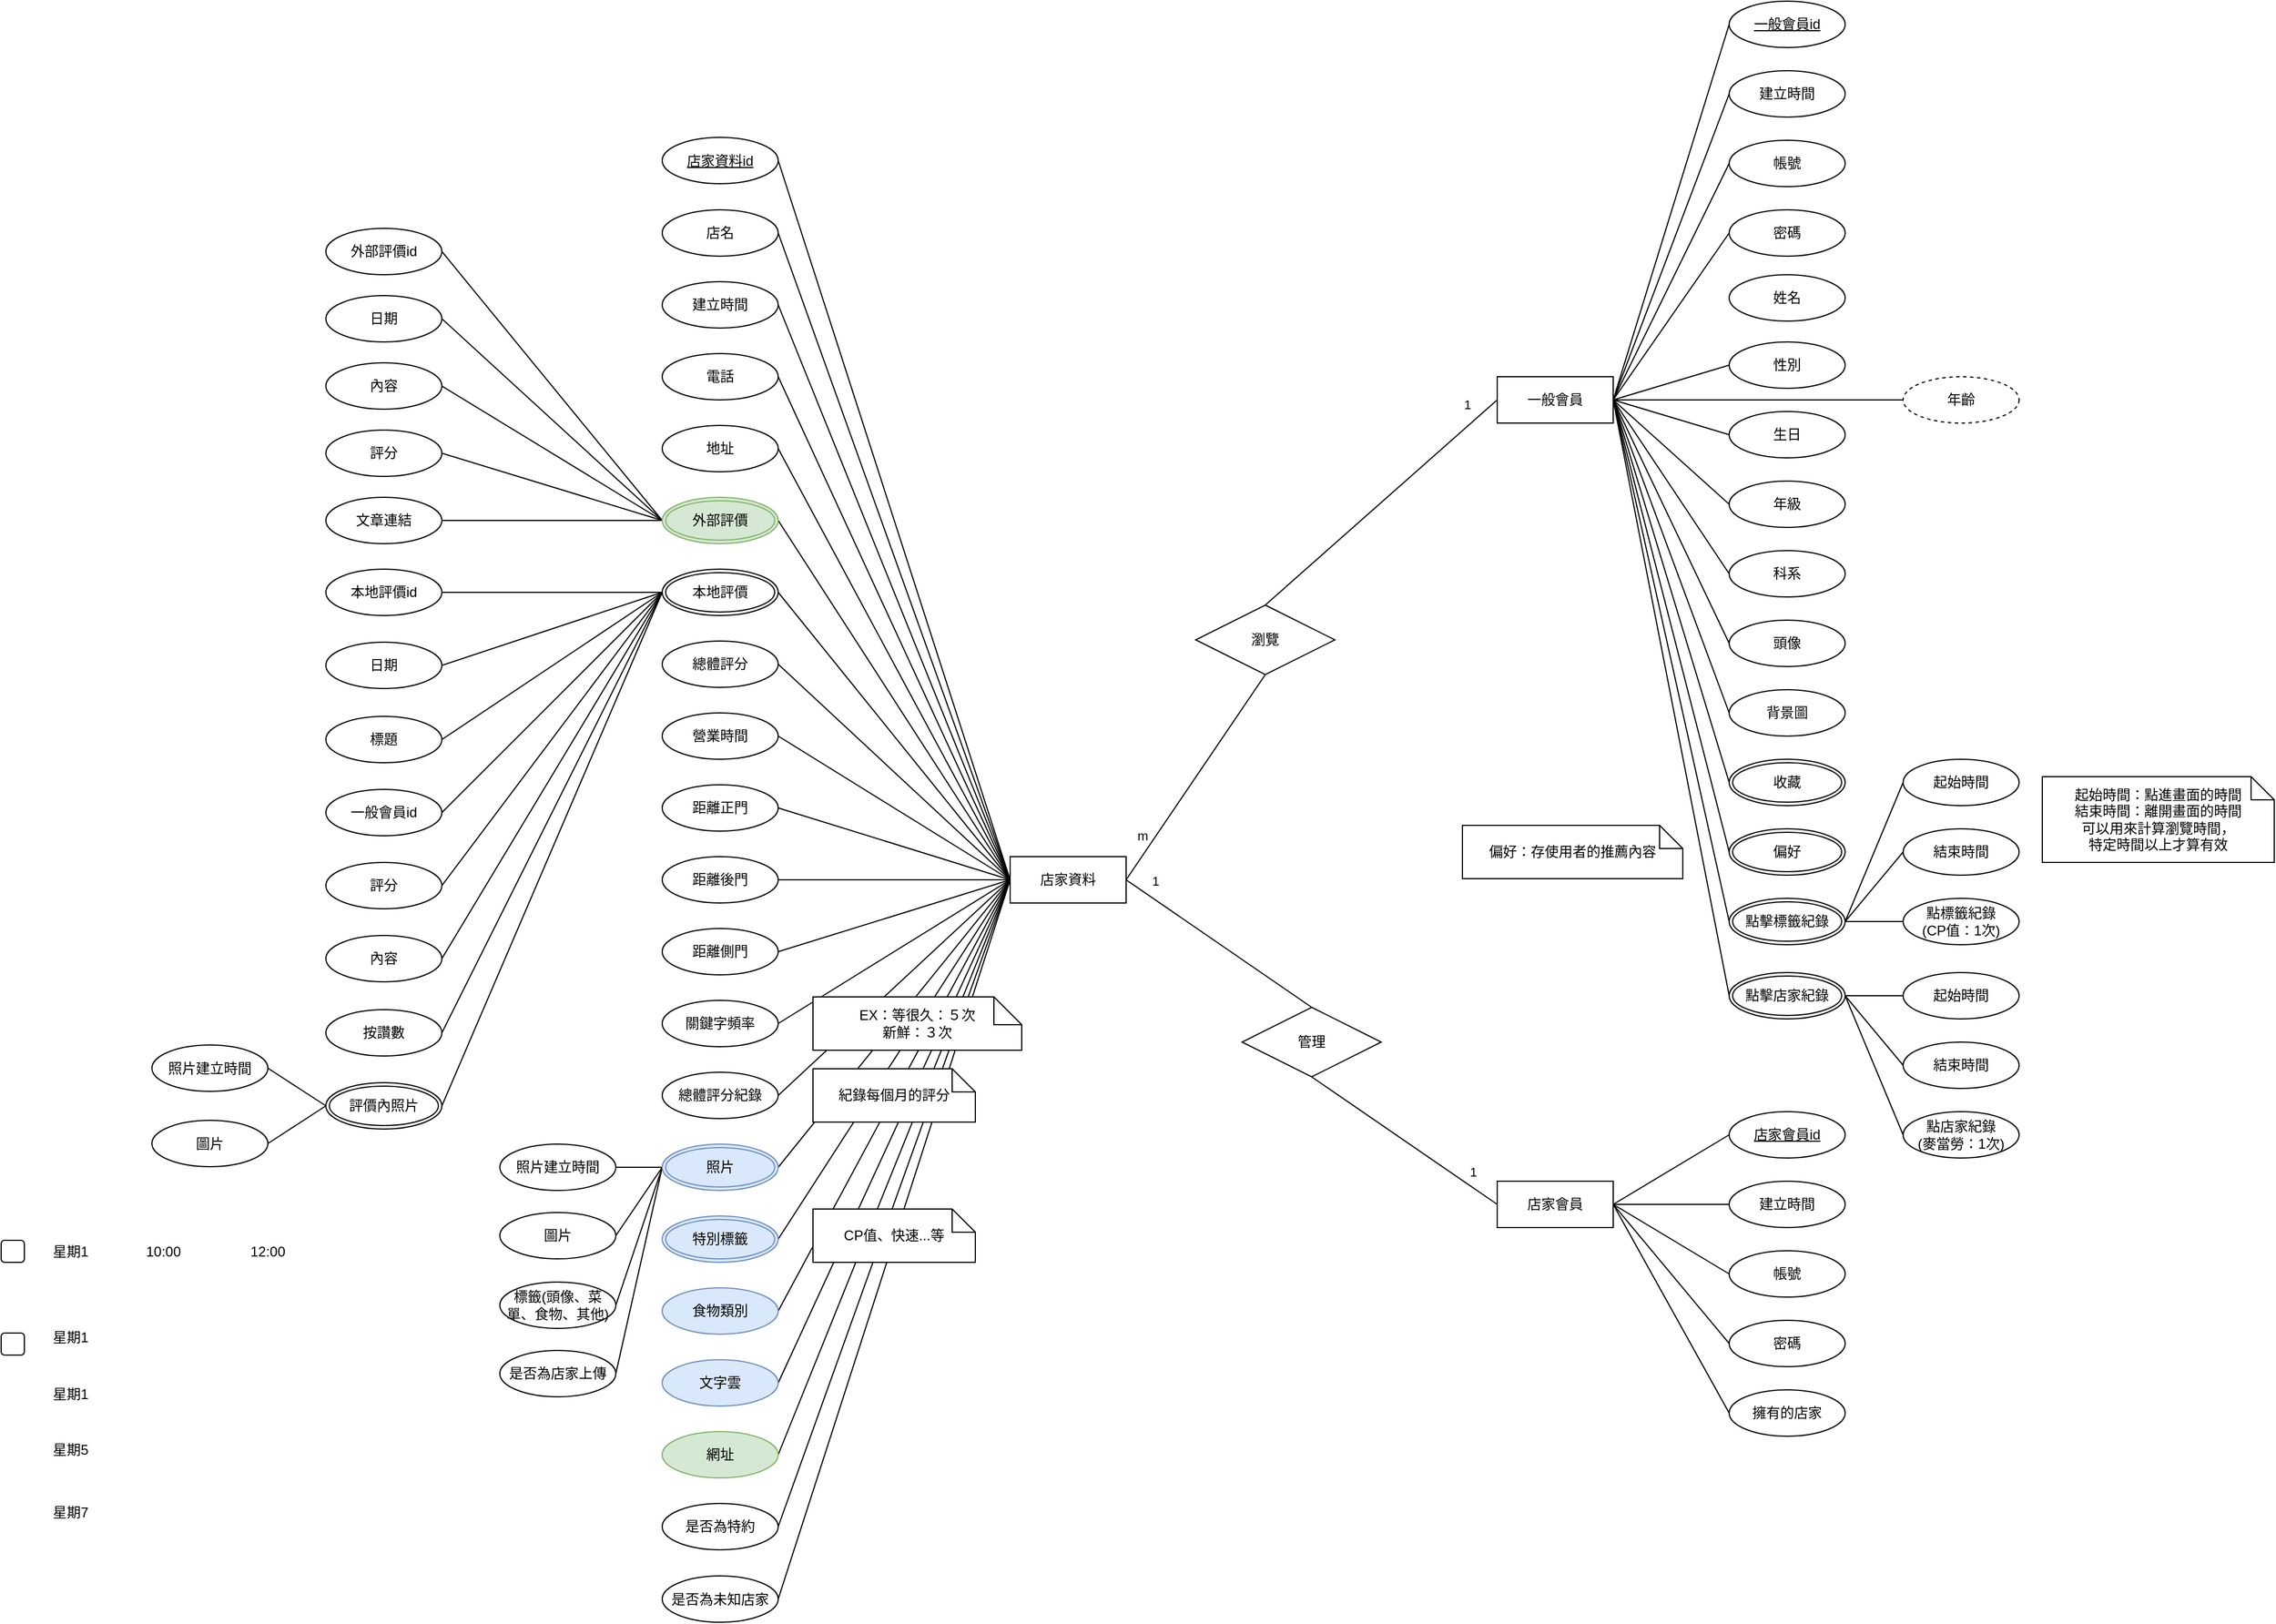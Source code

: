 <mxfile version="20.2.3" type="device"><diagram id="tc-duFRDacQKiPMlJp_d" name="Page-1"><mxGraphModel dx="1038" dy="585" grid="1" gridSize="10" guides="1" tooltips="1" connect="1" arrows="1" fold="1" page="1" pageScale="1" pageWidth="2339" pageHeight="3300" background="none" math="0" shadow="0"><root><mxCell id="0"/><mxCell id="1" parent="0"/><mxCell id="m9mwm5eKoPowI-B1oI30-38" style="edgeStyle=none;rounded=0;orthogonalLoop=1;jettySize=auto;html=1;exitX=0;exitY=0.5;exitDx=0;exitDy=0;entryX=1;entryY=0.5;entryDx=0;entryDy=0;endArrow=none;endFill=0;" parent="1" source="Xm7-YigwLHjh9CtE8nxk-1" target="Xm7-YigwLHjh9CtE8nxk-3" edge="1"><mxGeometry relative="1" as="geometry"/></mxCell><mxCell id="m9mwm5eKoPowI-B1oI30-39" style="edgeStyle=none;rounded=0;orthogonalLoop=1;jettySize=auto;html=1;exitX=0;exitY=0.5;exitDx=0;exitDy=0;entryX=1;entryY=0.5;entryDx=0;entryDy=0;endArrow=none;endFill=0;" parent="1" source="Xm7-YigwLHjh9CtE8nxk-1" target="KdMfJ37lyoyiyEtmwidP-7" edge="1"><mxGeometry relative="1" as="geometry"/></mxCell><mxCell id="m9mwm5eKoPowI-B1oI30-40" style="edgeStyle=none;rounded=0;orthogonalLoop=1;jettySize=auto;html=1;exitX=0;exitY=0.5;exitDx=0;exitDy=0;entryX=1;entryY=0.5;entryDx=0;entryDy=0;endArrow=none;endFill=0;" parent="1" source="Xm7-YigwLHjh9CtE8nxk-1" target="Xm7-YigwLHjh9CtE8nxk-6" edge="1"><mxGeometry relative="1" as="geometry"/></mxCell><mxCell id="m9mwm5eKoPowI-B1oI30-41" style="edgeStyle=none;rounded=0;orthogonalLoop=1;jettySize=auto;html=1;exitX=0;exitY=0.5;exitDx=0;exitDy=0;entryX=1;entryY=0.5;entryDx=0;entryDy=0;endArrow=none;endFill=0;" parent="1" source="Xm7-YigwLHjh9CtE8nxk-1" target="Xm7-YigwLHjh9CtE8nxk-7" edge="1"><mxGeometry relative="1" as="geometry"/></mxCell><mxCell id="m9mwm5eKoPowI-B1oI30-42" style="edgeStyle=none;rounded=0;orthogonalLoop=1;jettySize=auto;html=1;exitX=0;exitY=0.5;exitDx=0;exitDy=0;entryX=1;entryY=0.5;entryDx=0;entryDy=0;endArrow=none;endFill=0;" parent="1" source="Xm7-YigwLHjh9CtE8nxk-1" target="KdMfJ37lyoyiyEtmwidP-9" edge="1"><mxGeometry relative="1" as="geometry"/></mxCell><mxCell id="m9mwm5eKoPowI-B1oI30-43" style="edgeStyle=none;rounded=0;orthogonalLoop=1;jettySize=auto;html=1;exitX=0;exitY=0.5;exitDx=0;exitDy=0;entryX=1;entryY=0.5;entryDx=0;entryDy=0;endArrow=none;endFill=0;" parent="1" source="Xm7-YigwLHjh9CtE8nxk-1" target="KdMfJ37lyoyiyEtmwidP-20" edge="1"><mxGeometry relative="1" as="geometry"/></mxCell><mxCell id="m9mwm5eKoPowI-B1oI30-44" style="edgeStyle=none;rounded=0;orthogonalLoop=1;jettySize=auto;html=1;exitX=0;exitY=0.5;exitDx=0;exitDy=0;entryX=1;entryY=0.5;entryDx=0;entryDy=0;endArrow=none;endFill=0;" parent="1" source="Xm7-YigwLHjh9CtE8nxk-1" target="Xm7-YigwLHjh9CtE8nxk-9" edge="1"><mxGeometry relative="1" as="geometry"/></mxCell><mxCell id="m9mwm5eKoPowI-B1oI30-45" style="edgeStyle=none;rounded=0;orthogonalLoop=1;jettySize=auto;html=1;exitX=0;exitY=0.5;exitDx=0;exitDy=0;entryX=1;entryY=0.5;entryDx=0;entryDy=0;endArrow=none;endFill=0;" parent="1" source="Xm7-YigwLHjh9CtE8nxk-1" target="Xm7-YigwLHjh9CtE8nxk-10" edge="1"><mxGeometry relative="1" as="geometry"/></mxCell><mxCell id="m9mwm5eKoPowI-B1oI30-46" style="edgeStyle=none;rounded=0;orthogonalLoop=1;jettySize=auto;html=1;exitX=0;exitY=0.5;exitDx=0;exitDy=0;entryX=1;entryY=0.5;entryDx=0;entryDy=0;endArrow=none;endFill=0;" parent="1" source="Xm7-YigwLHjh9CtE8nxk-1" target="Xm7-YigwLHjh9CtE8nxk-20" edge="1"><mxGeometry relative="1" as="geometry"/></mxCell><mxCell id="m9mwm5eKoPowI-B1oI30-47" style="edgeStyle=none;rounded=0;orthogonalLoop=1;jettySize=auto;html=1;exitX=0;exitY=0.5;exitDx=0;exitDy=0;entryX=1;entryY=0.5;entryDx=0;entryDy=0;endArrow=none;endFill=0;" parent="1" source="Xm7-YigwLHjh9CtE8nxk-1" target="Xm7-YigwLHjh9CtE8nxk-94" edge="1"><mxGeometry relative="1" as="geometry"/></mxCell><mxCell id="m9mwm5eKoPowI-B1oI30-48" style="edgeStyle=none;rounded=0;orthogonalLoop=1;jettySize=auto;html=1;exitX=0;exitY=0.5;exitDx=0;exitDy=0;entryX=1;entryY=0.5;entryDx=0;entryDy=0;endArrow=none;endFill=0;" parent="1" source="Xm7-YigwLHjh9CtE8nxk-1" target="Xm7-YigwLHjh9CtE8nxk-18" edge="1"><mxGeometry relative="1" as="geometry"/></mxCell><mxCell id="m9mwm5eKoPowI-B1oI30-49" style="edgeStyle=none;rounded=0;orthogonalLoop=1;jettySize=auto;html=1;exitX=0;exitY=0.5;exitDx=0;exitDy=0;entryX=1;entryY=0.5;entryDx=0;entryDy=0;endArrow=none;endFill=0;" parent="1" source="Xm7-YigwLHjh9CtE8nxk-1" target="Xm7-YigwLHjh9CtE8nxk-17" edge="1"><mxGeometry relative="1" as="geometry"/></mxCell><mxCell id="m9mwm5eKoPowI-B1oI30-50" style="edgeStyle=none;rounded=0;orthogonalLoop=1;jettySize=auto;html=1;exitX=0;exitY=0.5;exitDx=0;exitDy=0;entryX=1;entryY=0.5;entryDx=0;entryDy=0;endArrow=none;endFill=0;" parent="1" source="Xm7-YigwLHjh9CtE8nxk-1" target="Xm7-YigwLHjh9CtE8nxk-16" edge="1"><mxGeometry relative="1" as="geometry"/></mxCell><mxCell id="m9mwm5eKoPowI-B1oI30-51" style="edgeStyle=none;rounded=0;orthogonalLoop=1;jettySize=auto;html=1;exitX=0;exitY=0.5;exitDx=0;exitDy=0;entryX=1;entryY=0.5;entryDx=0;entryDy=0;endArrow=none;endFill=0;" parent="1" source="Xm7-YigwLHjh9CtE8nxk-1" target="Xm7-YigwLHjh9CtE8nxk-15" edge="1"><mxGeometry relative="1" as="geometry"/></mxCell><mxCell id="alBte6O6EolGxAEloodD-4" style="rounded=0;orthogonalLoop=1;jettySize=auto;html=1;exitX=0;exitY=0.5;exitDx=0;exitDy=0;entryX=1;entryY=0.5;entryDx=0;entryDy=0;endArrow=none;endFill=0;" parent="1" source="Xm7-YigwLHjh9CtE8nxk-1" target="alBte6O6EolGxAEloodD-3" edge="1"><mxGeometry relative="1" as="geometry"/></mxCell><mxCell id="UWBrh4mZgbty0TvGIAFh-17" style="edgeStyle=none;rounded=0;orthogonalLoop=1;jettySize=auto;html=1;exitX=0;exitY=0.5;exitDx=0;exitDy=0;entryX=1;entryY=0.5;entryDx=0;entryDy=0;endArrow=none;endFill=0;" parent="1" source="Xm7-YigwLHjh9CtE8nxk-1" target="UWBrh4mZgbty0TvGIAFh-13" edge="1"><mxGeometry relative="1" as="geometry"/></mxCell><mxCell id="UWBrh4mZgbty0TvGIAFh-18" style="edgeStyle=none;rounded=0;orthogonalLoop=1;jettySize=auto;html=1;exitX=0;exitY=0.5;exitDx=0;exitDy=0;entryX=1;entryY=0.5;entryDx=0;entryDy=0;endArrow=none;endFill=0;" parent="1" source="Xm7-YigwLHjh9CtE8nxk-1" target="UWBrh4mZgbty0TvGIAFh-11" edge="1"><mxGeometry relative="1" as="geometry"/></mxCell><mxCell id="UWBrh4mZgbty0TvGIAFh-19" style="edgeStyle=none;rounded=0;orthogonalLoop=1;jettySize=auto;html=1;exitX=0;exitY=0.5;exitDx=0;exitDy=0;entryX=1;entryY=0.5;entryDx=0;entryDy=0;endArrow=none;endFill=0;" parent="1" source="Xm7-YigwLHjh9CtE8nxk-1" target="UWBrh4mZgbty0TvGIAFh-12" edge="1"><mxGeometry relative="1" as="geometry"/></mxCell><mxCell id="BSg32W00FlIyLMe-JP84-126" style="edgeStyle=none;rounded=0;orthogonalLoop=1;jettySize=auto;html=1;exitX=0;exitY=0.5;exitDx=0;exitDy=0;entryX=1;entryY=0.5;entryDx=0;entryDy=0;endArrow=none;endFill=0;" parent="1" source="Xm7-YigwLHjh9CtE8nxk-1" target="BSg32W00FlIyLMe-JP84-125" edge="1"><mxGeometry relative="1" as="geometry"/></mxCell><mxCell id="Xm7-YigwLHjh9CtE8nxk-1" value="店家資料" style="whiteSpace=wrap;html=1;align=center;" parent="1" vertex="1"><mxGeometry x="1090" y="2314" width="100" height="40" as="geometry"/></mxCell><mxCell id="Xm7-YigwLHjh9CtE8nxk-3" value="店家資料id" style="ellipse;whiteSpace=wrap;html=1;align=center;fontStyle=4;" parent="1" vertex="1"><mxGeometry x="790" y="1693.5" width="100" height="40" as="geometry"/></mxCell><mxCell id="Xm7-YigwLHjh9CtE8nxk-6" value="電話" style="ellipse;whiteSpace=wrap;html=1;align=center;" parent="1" vertex="1"><mxGeometry x="790" y="1880" width="100" height="40" as="geometry"/></mxCell><mxCell id="Xm7-YigwLHjh9CtE8nxk-7" value="地址&lt;span style=&quot;color: rgba(0, 0, 0, 0); font-family: monospace; font-size: 0px; text-align: start;&quot;&gt;%3CmxGraphModel%3E%3Croot%3E%3CmxCell%20id%3D%220%22%2F%3E%3CmxCell%20id%3D%221%22%20parent%3D%220%22%2F%3E%3CmxCell%20id%3D%222%22%20value%3D%22%E9%9B%BB%E8%A9%B1%22%20style%3D%22ellipse%3BwhiteSpace%3Dwrap%3Bhtml%3D1%3Balign%3Dcenter%3B%22%20vertex%3D%221%22%20parent%3D%221%22%3E%3CmxGeometry%20x%3D%22250%22%20y%3D%22220%22%20width%3D%22100%22%20height%3D%2240%22%20as%3D%22geometry%22%2F%3E%3C%2FmxCell%3E%3C%2Froot%3E%3C%2FmxGraphModel%3E&lt;/span&gt;" style="ellipse;whiteSpace=wrap;html=1;align=center;" parent="1" vertex="1"><mxGeometry x="790" y="1942" width="100" height="40" as="geometry"/></mxCell><mxCell id="Xm7-YigwLHjh9CtE8nxk-9" value="總體評分" style="ellipse;whiteSpace=wrap;html=1;align=center;" parent="1" vertex="1"><mxGeometry x="790" y="2128" width="100" height="40" as="geometry"/></mxCell><mxCell id="Xm7-YigwLHjh9CtE8nxk-10" value="營業時間" style="ellipse;whiteSpace=wrap;html=1;align=center;fontStyle=0;verticalAlign=middle;labelBackgroundColor=none;labelBorderColor=none;" parent="1" vertex="1"><mxGeometry x="790" y="2190" width="100" height="40" as="geometry"/></mxCell><mxCell id="Xm7-YigwLHjh9CtE8nxk-15" value="是否為特約" style="ellipse;whiteSpace=wrap;html=1;align=center;" parent="1" vertex="1"><mxGeometry x="790" y="2872" width="100" height="40" as="geometry"/></mxCell><mxCell id="Xm7-YigwLHjh9CtE8nxk-16" value="網址" style="ellipse;whiteSpace=wrap;html=1;align=center;fillColor=#d5e8d4;strokeColor=#82b366;" parent="1" vertex="1"><mxGeometry x="790" y="2810" width="100" height="40" as="geometry"/></mxCell><mxCell id="Xm7-YigwLHjh9CtE8nxk-17" value="文字雲" style="ellipse;whiteSpace=wrap;html=1;align=center;fillColor=#dae8fc;strokeColor=#6c8ebf;" parent="1" vertex="1"><mxGeometry x="790" y="2748" width="100" height="40" as="geometry"/></mxCell><mxCell id="Xm7-YigwLHjh9CtE8nxk-18" value="食物類別" style="ellipse;whiteSpace=wrap;html=1;align=center;fillColor=#dae8fc;strokeColor=#6c8ebf;" parent="1" vertex="1"><mxGeometry x="790" y="2686" width="100" height="40" as="geometry"/></mxCell><mxCell id="m9mwm5eKoPowI-B1oI30-35" style="edgeStyle=none;rounded=0;orthogonalLoop=1;jettySize=auto;html=1;exitX=0;exitY=0.5;exitDx=0;exitDy=0;entryX=1;entryY=0.5;entryDx=0;entryDy=0;endArrow=none;endFill=0;" parent="1" source="Xm7-YigwLHjh9CtE8nxk-20" target="KdMfJ37lyoyiyEtmwidP-5" edge="1"><mxGeometry relative="1" as="geometry"/></mxCell><mxCell id="m9mwm5eKoPowI-B1oI30-36" style="edgeStyle=none;rounded=0;orthogonalLoop=1;jettySize=auto;html=1;exitX=0;exitY=0.5;exitDx=0;exitDy=0;entryX=1;entryY=0.5;entryDx=0;entryDy=0;endArrow=none;endFill=0;" parent="1" source="Xm7-YigwLHjh9CtE8nxk-20" target="Xm7-YigwLHjh9CtE8nxk-90" edge="1"><mxGeometry relative="1" as="geometry"/></mxCell><mxCell id="m9mwm5eKoPowI-B1oI30-37" style="edgeStyle=none;rounded=0;orthogonalLoop=1;jettySize=auto;html=1;exitX=0;exitY=0.5;exitDx=0;exitDy=0;entryX=1;entryY=0.5;entryDx=0;entryDy=0;endArrow=none;endFill=0;" parent="1" source="Xm7-YigwLHjh9CtE8nxk-20" target="Xm7-YigwLHjh9CtE8nxk-91" edge="1"><mxGeometry relative="1" as="geometry"/></mxCell><mxCell id="aECMs47WPYjlPTSwq4tX-4" style="edgeStyle=none;rounded=0;orthogonalLoop=1;jettySize=auto;html=1;exitX=0;exitY=0.5;exitDx=0;exitDy=0;entryX=1;entryY=0.5;entryDx=0;entryDy=0;endArrow=none;endFill=0;" parent="1" source="Xm7-YigwLHjh9CtE8nxk-20" target="aECMs47WPYjlPTSwq4tX-3" edge="1"><mxGeometry relative="1" as="geometry"/></mxCell><mxCell id="Xm7-YigwLHjh9CtE8nxk-20" value="照片" style="ellipse;shape=doubleEllipse;margin=3;whiteSpace=wrap;html=1;align=center;fontFamily=Helvetica;fontSize=12;fillColor=#dae8fc;strokeColor=#6c8ebf;" parent="1" vertex="1"><mxGeometry x="790" y="2562" width="100" height="40" as="geometry"/></mxCell><mxCell id="Xm7-YigwLHjh9CtE8nxk-33" value="日期" style="ellipse;whiteSpace=wrap;html=1;align=center;" parent="1" vertex="1"><mxGeometry x="500" y="1830" width="100" height="40" as="geometry"/></mxCell><mxCell id="Xm7-YigwLHjh9CtE8nxk-34" value="內容" style="ellipse;whiteSpace=wrap;html=1;align=center;" parent="1" vertex="1"><mxGeometry x="500" y="1888" width="100" height="40" as="geometry"/></mxCell><mxCell id="m9mwm5eKoPowI-B1oI30-17" style="edgeStyle=none;rounded=0;orthogonalLoop=1;jettySize=auto;html=1;exitX=1;exitY=0.5;exitDx=0;exitDy=0;entryX=0;entryY=0.5;entryDx=0;entryDy=0;endArrow=none;endFill=0;" parent="1" source="Xm7-YigwLHjh9CtE8nxk-37" target="Xm7-YigwLHjh9CtE8nxk-81" edge="1"><mxGeometry relative="1" as="geometry"/></mxCell><mxCell id="m9mwm5eKoPowI-B1oI30-18" style="edgeStyle=none;rounded=0;orthogonalLoop=1;jettySize=auto;html=1;exitX=1;exitY=0.5;exitDx=0;exitDy=0;entryX=0;entryY=0.5;entryDx=0;entryDy=0;endArrow=none;endFill=0;" parent="1" source="Xm7-YigwLHjh9CtE8nxk-37" target="KdMfJ37lyoyiyEtmwidP-1" edge="1"><mxGeometry relative="1" as="geometry"/></mxCell><mxCell id="m9mwm5eKoPowI-B1oI30-19" style="edgeStyle=none;rounded=0;orthogonalLoop=1;jettySize=auto;html=1;exitX=1;exitY=0.5;exitDx=0;exitDy=0;entryX=0;entryY=0.5;entryDx=0;entryDy=0;endArrow=none;endFill=0;" parent="1" source="Xm7-YigwLHjh9CtE8nxk-37" target="Xm7-YigwLHjh9CtE8nxk-45" edge="1"><mxGeometry relative="1" as="geometry"/></mxCell><mxCell id="m9mwm5eKoPowI-B1oI30-20" style="edgeStyle=none;rounded=0;orthogonalLoop=1;jettySize=auto;html=1;exitX=1;exitY=0.5;exitDx=0;exitDy=0;entryX=0;entryY=0.5;entryDx=0;entryDy=0;endArrow=none;endFill=0;" parent="1" source="Xm7-YigwLHjh9CtE8nxk-37" target="Xm7-YigwLHjh9CtE8nxk-44" edge="1"><mxGeometry relative="1" as="geometry"/></mxCell><mxCell id="m9mwm5eKoPowI-B1oI30-21" style="edgeStyle=none;rounded=0;orthogonalLoop=1;jettySize=auto;html=1;exitX=1;exitY=0.5;exitDx=0;exitDy=0;entryX=0;entryY=0.5;entryDx=0;entryDy=0;endArrow=none;endFill=0;" parent="1" source="Xm7-YigwLHjh9CtE8nxk-37" target="Xm7-YigwLHjh9CtE8nxk-40" edge="1"><mxGeometry relative="1" as="geometry"/></mxCell><mxCell id="m9mwm5eKoPowI-B1oI30-22" style="edgeStyle=none;rounded=0;orthogonalLoop=1;jettySize=auto;html=1;exitX=1;exitY=0.5;exitDx=0;exitDy=0;entryX=0;entryY=0.5;entryDx=0;entryDy=0;endArrow=none;endFill=0;" parent="1" source="Xm7-YigwLHjh9CtE8nxk-37" target="Xm7-YigwLHjh9CtE8nxk-41" edge="1"><mxGeometry relative="1" as="geometry"/></mxCell><mxCell id="m9mwm5eKoPowI-B1oI30-23" style="edgeStyle=none;rounded=0;orthogonalLoop=1;jettySize=auto;html=1;exitX=1;exitY=0.5;exitDx=0;exitDy=0;entryX=0;entryY=0.5;entryDx=0;entryDy=0;endArrow=none;endFill=0;" parent="1" source="Xm7-YigwLHjh9CtE8nxk-37" target="Xm7-YigwLHjh9CtE8nxk-96" edge="1"><mxGeometry relative="1" as="geometry"/></mxCell><mxCell id="m9mwm5eKoPowI-B1oI30-24" style="edgeStyle=none;rounded=0;orthogonalLoop=1;jettySize=auto;html=1;exitX=1;exitY=0.5;exitDx=0;exitDy=0;entryX=0;entryY=0.5;entryDx=0;entryDy=0;endArrow=none;endFill=0;" parent="1" source="Xm7-YigwLHjh9CtE8nxk-37" target="Xm7-YigwLHjh9CtE8nxk-48" edge="1"><mxGeometry relative="1" as="geometry"/></mxCell><mxCell id="m9mwm5eKoPowI-B1oI30-25" style="edgeStyle=none;rounded=0;orthogonalLoop=1;jettySize=auto;html=1;exitX=1;exitY=0.5;exitDx=0;exitDy=0;entryX=0;entryY=0.5;entryDx=0;entryDy=0;endArrow=none;endFill=0;" parent="1" source="Xm7-YigwLHjh9CtE8nxk-37" target="Xm7-YigwLHjh9CtE8nxk-39" edge="1"><mxGeometry relative="1" as="geometry"/></mxCell><mxCell id="m9mwm5eKoPowI-B1oI30-26" style="edgeStyle=none;rounded=0;orthogonalLoop=1;jettySize=auto;html=1;exitX=1;exitY=0.5;exitDx=0;exitDy=0;entryX=0;entryY=0.5;entryDx=0;entryDy=0;endArrow=none;endFill=0;" parent="1" source="Xm7-YigwLHjh9CtE8nxk-37" target="Xm7-YigwLHjh9CtE8nxk-43" edge="1"><mxGeometry relative="1" as="geometry"/></mxCell><mxCell id="m9mwm5eKoPowI-B1oI30-27" style="edgeStyle=none;rounded=0;orthogonalLoop=1;jettySize=auto;html=1;exitX=1;exitY=0.5;exitDx=0;exitDy=0;entryX=0;entryY=0.5;entryDx=0;entryDy=0;endArrow=none;endFill=0;" parent="1" source="Xm7-YigwLHjh9CtE8nxk-37" target="Xm7-YigwLHjh9CtE8nxk-42" edge="1"><mxGeometry relative="1" as="geometry"/></mxCell><mxCell id="m9mwm5eKoPowI-B1oI30-28" style="edgeStyle=none;rounded=0;orthogonalLoop=1;jettySize=auto;html=1;exitX=1;exitY=0.5;exitDx=0;exitDy=0;entryX=0;entryY=0.5;entryDx=0;entryDy=0;endArrow=none;endFill=0;" parent="1" source="Xm7-YigwLHjh9CtE8nxk-37" target="Xm7-YigwLHjh9CtE8nxk-88" edge="1"><mxGeometry relative="1" as="geometry"/></mxCell><mxCell id="m9mwm5eKoPowI-B1oI30-29" style="edgeStyle=none;rounded=0;orthogonalLoop=1;jettySize=auto;html=1;exitX=1;exitY=0.5;exitDx=0;exitDy=0;entryX=0;entryY=0.5;entryDx=0;entryDy=0;endArrow=none;endFill=0;" parent="1" source="Xm7-YigwLHjh9CtE8nxk-37" target="Xm7-YigwLHjh9CtE8nxk-86" edge="1"><mxGeometry relative="1" as="geometry"/></mxCell><mxCell id="0NDg0WOZYQPWZVCP-Hng-2" style="rounded=0;orthogonalLoop=1;jettySize=auto;html=1;exitX=1;exitY=0.5;exitDx=0;exitDy=0;entryX=0;entryY=0.5;entryDx=0;entryDy=0;endArrow=none;endFill=0;" parent="1" source="Xm7-YigwLHjh9CtE8nxk-37" target="0NDg0WOZYQPWZVCP-Hng-1" edge="1"><mxGeometry relative="1" as="geometry"/></mxCell><mxCell id="F3iG2PqDr48-Z2ksVZ1M-2" style="rounded=0;orthogonalLoop=1;jettySize=auto;html=1;exitX=1;exitY=0.5;exitDx=0;exitDy=0;entryX=0;entryY=0.5;entryDx=0;entryDy=0;endArrow=none;endFill=0;" parent="1" source="Xm7-YigwLHjh9CtE8nxk-37" target="F3iG2PqDr48-Z2ksVZ1M-1" edge="1"><mxGeometry relative="1" as="geometry"/></mxCell><mxCell id="Xm7-YigwLHjh9CtE8nxk-37" value="一般會員" style="whiteSpace=wrap;html=1;align=center;" parent="1" vertex="1"><mxGeometry x="1510" y="1900" width="100" height="40" as="geometry"/></mxCell><mxCell id="Xm7-YigwLHjh9CtE8nxk-39" value="科系" style="ellipse;whiteSpace=wrap;html=1;align=center;flipV=1;flipH=1;" parent="1" vertex="1"><mxGeometry x="1710" y="2050" width="100" height="40" as="geometry"/></mxCell><mxCell id="Xm7-YigwLHjh9CtE8nxk-40" value="性別" style="ellipse;whiteSpace=wrap;html=1;align=center;flipV=1;flipH=1;" parent="1" vertex="1"><mxGeometry x="1710" y="1870" width="100" height="40" as="geometry"/></mxCell><mxCell id="Xm7-YigwLHjh9CtE8nxk-41" value="生日" style="ellipse;whiteSpace=wrap;html=1;align=center;flipV=1;flipH=1;" parent="1" vertex="1"><mxGeometry x="1710" y="1930" width="100" height="40" as="geometry"/></mxCell><mxCell id="Xm7-YigwLHjh9CtE8nxk-42" value="&lt;span style=&quot;text-align: left;&quot;&gt;背景圖&lt;/span&gt;" style="ellipse;whiteSpace=wrap;html=1;align=center;flipV=1;flipH=1;" parent="1" vertex="1"><mxGeometry x="1710" y="2170" width="100" height="40" as="geometry"/></mxCell><mxCell id="Xm7-YigwLHjh9CtE8nxk-43" value="頭像" style="ellipse;whiteSpace=wrap;html=1;align=center;flipV=1;flipH=1;" parent="1" vertex="1"><mxGeometry x="1710" y="2110" width="100" height="40" as="geometry"/></mxCell><mxCell id="Xm7-YigwLHjh9CtE8nxk-44" value="密碼" style="ellipse;whiteSpace=wrap;html=1;align=center;flipV=1;flipH=1;" parent="1" vertex="1"><mxGeometry x="1710" y="1756" width="100" height="40" as="geometry"/></mxCell><mxCell id="Xm7-YigwLHjh9CtE8nxk-45" value="帳號" style="ellipse;whiteSpace=wrap;html=1;align=center;flipV=1;flipH=1;" parent="1" vertex="1"><mxGeometry x="1710" y="1696" width="100" height="40" as="geometry"/></mxCell><mxCell id="Xm7-YigwLHjh9CtE8nxk-48" value="年級" style="ellipse;whiteSpace=wrap;html=1;align=center;flipV=1;flipH=1;" parent="1" vertex="1"><mxGeometry x="1710" y="1990" width="100" height="40" as="geometry"/></mxCell><mxCell id="m9mwm5eKoPowI-B1oI30-12" style="rounded=0;orthogonalLoop=1;jettySize=auto;html=1;exitX=1;exitY=0.5;exitDx=0;exitDy=0;entryX=0;entryY=0.5;entryDx=0;entryDy=0;endArrow=none;endFill=0;" parent="1" source="Xm7-YigwLHjh9CtE8nxk-61" target="Xm7-YigwLHjh9CtE8nxk-83" edge="1"><mxGeometry relative="1" as="geometry"/></mxCell><mxCell id="m9mwm5eKoPowI-B1oI30-13" style="edgeStyle=none;rounded=0;orthogonalLoop=1;jettySize=auto;html=1;exitX=1;exitY=0.5;exitDx=0;exitDy=0;entryX=0;entryY=0.5;entryDx=0;entryDy=0;endArrow=none;endFill=0;" parent="1" source="Xm7-YigwLHjh9CtE8nxk-61" target="KdMfJ37lyoyiyEtmwidP-2" edge="1"><mxGeometry relative="1" as="geometry"/></mxCell><mxCell id="m9mwm5eKoPowI-B1oI30-14" style="edgeStyle=none;rounded=0;orthogonalLoop=1;jettySize=auto;html=1;exitX=1;exitY=0.5;exitDx=0;exitDy=0;entryX=0;entryY=0.5;entryDx=0;entryDy=0;endArrow=none;endFill=0;" parent="1" source="Xm7-YigwLHjh9CtE8nxk-61" target="Xm7-YigwLHjh9CtE8nxk-63" edge="1"><mxGeometry relative="1" as="geometry"/></mxCell><mxCell id="m9mwm5eKoPowI-B1oI30-15" style="edgeStyle=none;rounded=0;orthogonalLoop=1;jettySize=auto;html=1;exitX=1;exitY=0.5;exitDx=0;exitDy=0;entryX=0;entryY=0.5;entryDx=0;entryDy=0;endArrow=none;endFill=0;" parent="1" source="Xm7-YigwLHjh9CtE8nxk-61" target="Xm7-YigwLHjh9CtE8nxk-62" edge="1"><mxGeometry relative="1" as="geometry"/></mxCell><mxCell id="m9mwm5eKoPowI-B1oI30-16" style="edgeStyle=none;rounded=0;orthogonalLoop=1;jettySize=auto;html=1;exitX=1;exitY=0.5;exitDx=0;exitDy=0;entryX=0;entryY=0.5;entryDx=0;entryDy=0;endArrow=none;endFill=0;" parent="1" source="Xm7-YigwLHjh9CtE8nxk-61" target="Xm7-YigwLHjh9CtE8nxk-68" edge="1"><mxGeometry relative="1" as="geometry"/></mxCell><mxCell id="Xm7-YigwLHjh9CtE8nxk-61" value="店家會員" style="whiteSpace=wrap;html=1;align=center;" parent="1" vertex="1"><mxGeometry x="1510" y="2594" width="100" height="40" as="geometry"/></mxCell><mxCell id="Xm7-YigwLHjh9CtE8nxk-62" value="密碼" style="ellipse;whiteSpace=wrap;html=1;align=center;" parent="1" vertex="1"><mxGeometry x="1710" y="2714" width="100" height="40" as="geometry"/></mxCell><mxCell id="Xm7-YigwLHjh9CtE8nxk-63" value="帳號" style="ellipse;whiteSpace=wrap;html=1;align=center;" parent="1" vertex="1"><mxGeometry x="1710" y="2654" width="100" height="40" as="geometry"/></mxCell><mxCell id="Xm7-YigwLHjh9CtE8nxk-68" value="擁有的店家" style="ellipse;whiteSpace=wrap;html=1;align=center;fontFamily=Helvetica;fontSize=12;" parent="1" vertex="1"><mxGeometry x="1710" y="2774" width="100" height="40" as="geometry"/></mxCell><mxCell id="KdMfJ37lyoyiyEtmwidP-28" value="m" style="edgeStyle=none;rounded=0;orthogonalLoop=1;jettySize=auto;html=1;exitX=0.5;exitY=1;exitDx=0;exitDy=0;entryX=1;entryY=0.5;entryDx=0;entryDy=0;endArrow=none;endFill=0;" parent="1" source="Xm7-YigwLHjh9CtE8nxk-75" target="Xm7-YigwLHjh9CtE8nxk-1" edge="1"><mxGeometry x="0.636" y="-10" relative="1" as="geometry"><mxPoint as="offset"/></mxGeometry></mxCell><mxCell id="KdMfJ37lyoyiyEtmwidP-29" value="1" style="edgeStyle=none;rounded=0;orthogonalLoop=1;jettySize=auto;html=1;exitX=0.5;exitY=0;exitDx=0;exitDy=0;entryX=0;entryY=0.5;entryDx=0;entryDy=0;endArrow=none;endFill=0;" parent="1" source="Xm7-YigwLHjh9CtE8nxk-75" target="Xm7-YigwLHjh9CtE8nxk-37" edge="1"><mxGeometry x="0.833" y="14" relative="1" as="geometry"><mxPoint as="offset"/></mxGeometry></mxCell><mxCell id="Xm7-YigwLHjh9CtE8nxk-75" value="瀏覽" style="shape=rhombus;perimeter=rhombusPerimeter;whiteSpace=wrap;html=1;align=center;" parent="1" vertex="1"><mxGeometry x="1250" y="2097" width="120" height="60" as="geometry"/></mxCell><mxCell id="KdMfJ37lyoyiyEtmwidP-26" value="1" style="edgeStyle=none;rounded=0;orthogonalLoop=1;jettySize=auto;html=1;exitX=0.5;exitY=1;exitDx=0;exitDy=0;entryX=0;entryY=0.5;entryDx=0;entryDy=0;endArrow=none;endFill=0;" parent="1" source="Xm7-YigwLHjh9CtE8nxk-78" target="Xm7-YigwLHjh9CtE8nxk-61" edge="1"><mxGeometry x="0.666" y="11" relative="1" as="geometry"><mxPoint as="offset"/></mxGeometry></mxCell><mxCell id="KdMfJ37lyoyiyEtmwidP-27" value="1" style="edgeStyle=none;rounded=0;orthogonalLoop=1;jettySize=auto;html=1;exitX=0.5;exitY=0;exitDx=0;exitDy=0;entryX=1;entryY=0.5;entryDx=0;entryDy=0;endArrow=none;endFill=0;" parent="1" source="Xm7-YigwLHjh9CtE8nxk-78" target="Xm7-YigwLHjh9CtE8nxk-1" edge="1"><mxGeometry x="0.782" y="-13" relative="1" as="geometry"><mxPoint as="offset"/></mxGeometry></mxCell><mxCell id="Xm7-YigwLHjh9CtE8nxk-78" value="管理" style="shape=rhombus;perimeter=rhombusPerimeter;whiteSpace=wrap;html=1;align=center;" parent="1" vertex="1"><mxGeometry x="1290" y="2444" width="120" height="60" as="geometry"/></mxCell><mxCell id="Xm7-YigwLHjh9CtE8nxk-81" value="一般會員id" style="ellipse;whiteSpace=wrap;html=1;align=center;fontStyle=4;flipV=1;flipH=1;" parent="1" vertex="1"><mxGeometry x="1710" y="1576" width="100" height="40" as="geometry"/></mxCell><mxCell id="Xm7-YigwLHjh9CtE8nxk-83" value="店家會員id" style="ellipse;whiteSpace=wrap;html=1;align=center;fontStyle=4;" parent="1" vertex="1"><mxGeometry x="1710" y="2534" width="100" height="40" as="geometry"/></mxCell><mxCell id="Xm7-YigwLHjh9CtE8nxk-86" value="偏好" style="ellipse;shape=doubleEllipse;margin=3;whiteSpace=wrap;html=1;align=center;flipV=1;flipH=1;" parent="1" vertex="1"><mxGeometry x="1710" y="2290" width="100" height="40" as="geometry"/></mxCell><mxCell id="Xm7-YigwLHjh9CtE8nxk-88" value="收藏" style="ellipse;shape=doubleEllipse;margin=3;whiteSpace=wrap;html=1;align=center;flipV=1;flipH=1;" parent="1" vertex="1"><mxGeometry x="1710" y="2230" width="100" height="40" as="geometry"/></mxCell><mxCell id="Xm7-YigwLHjh9CtE8nxk-90" value="圖片" style="ellipse;whiteSpace=wrap;html=1;align=center;" parent="1" vertex="1"><mxGeometry x="650" y="2621" width="100" height="40" as="geometry"/></mxCell><mxCell id="Xm7-YigwLHjh9CtE8nxk-91" value="標籤(頭像、菜單、食物、其他)" style="ellipse;whiteSpace=wrap;html=1;align=center;" parent="1" vertex="1"><mxGeometry x="650" y="2681" width="100" height="40" as="geometry"/></mxCell><mxCell id="Xm7-YigwLHjh9CtE8nxk-94" value="特別標籤" style="ellipse;shape=doubleEllipse;margin=3;whiteSpace=wrap;html=1;align=center;fillColor=#dae8fc;strokeColor=#6c8ebf;" parent="1" vertex="1"><mxGeometry x="790" y="2624" width="100" height="40" as="geometry"/></mxCell><mxCell id="Xm7-YigwLHjh9CtE8nxk-96" value="年齡" style="ellipse;whiteSpace=wrap;html=1;align=center;dashed=1;" parent="1" vertex="1"><mxGeometry x="1860" y="1900" width="100" height="40" as="geometry"/></mxCell><mxCell id="KdMfJ37lyoyiyEtmwidP-1" value="建立時間" style="ellipse;whiteSpace=wrap;html=1;align=center;flipV=1;flipH=1;" parent="1" vertex="1"><mxGeometry x="1710" y="1636" width="100" height="40" as="geometry"/></mxCell><mxCell id="KdMfJ37lyoyiyEtmwidP-2" value="建立時間" style="ellipse;whiteSpace=wrap;html=1;align=center;" parent="1" vertex="1"><mxGeometry x="1710" y="2594" width="100" height="40" as="geometry"/></mxCell><mxCell id="KdMfJ37lyoyiyEtmwidP-5" value="照片建立時間" style="ellipse;whiteSpace=wrap;html=1;align=center;" parent="1" vertex="1"><mxGeometry x="650" y="2562" width="100" height="40" as="geometry"/></mxCell><mxCell id="KdMfJ37lyoyiyEtmwidP-7" value="建立時間" style="ellipse;whiteSpace=wrap;html=1;align=center;" parent="1" vertex="1"><mxGeometry x="790" y="1818" width="100" height="40" as="geometry"/></mxCell><mxCell id="m9mwm5eKoPowI-B1oI30-30" style="edgeStyle=none;rounded=0;orthogonalLoop=1;jettySize=auto;html=1;exitX=0;exitY=0.5;exitDx=0;exitDy=0;entryX=1;entryY=0.5;entryDx=0;entryDy=0;endArrow=none;endFill=0;" parent="1" source="KdMfJ37lyoyiyEtmwidP-9" target="Xm7-YigwLHjh9CtE8nxk-33" edge="1"><mxGeometry relative="1" as="geometry"/></mxCell><mxCell id="m9mwm5eKoPowI-B1oI30-31" style="edgeStyle=none;rounded=0;orthogonalLoop=1;jettySize=auto;html=1;exitX=0;exitY=0.5;exitDx=0;exitDy=0;entryX=1;entryY=0.5;entryDx=0;entryDy=0;endArrow=none;endFill=0;" parent="1" source="KdMfJ37lyoyiyEtmwidP-9" target="Xm7-YigwLHjh9CtE8nxk-34" edge="1"><mxGeometry relative="1" as="geometry"/></mxCell><mxCell id="m9mwm5eKoPowI-B1oI30-32" style="edgeStyle=none;rounded=0;orthogonalLoop=1;jettySize=auto;html=1;exitX=0;exitY=0.5;exitDx=0;exitDy=0;entryX=1;entryY=0.5;entryDx=0;entryDy=0;endArrow=none;endFill=0;" parent="1" source="KdMfJ37lyoyiyEtmwidP-9" target="KdMfJ37lyoyiyEtmwidP-14" edge="1"><mxGeometry relative="1" as="geometry"/></mxCell><mxCell id="alBte6O6EolGxAEloodD-6" style="edgeStyle=none;rounded=0;orthogonalLoop=1;jettySize=auto;html=1;exitX=0;exitY=0.5;exitDx=0;exitDy=0;entryX=1;entryY=0.5;entryDx=0;entryDy=0;endArrow=none;endFill=0;" parent="1" source="KdMfJ37lyoyiyEtmwidP-9" target="alBte6O6EolGxAEloodD-5" edge="1"><mxGeometry relative="1" as="geometry"/></mxCell><mxCell id="UWBrh4mZgbty0TvGIAFh-4" style="edgeStyle=none;rounded=0;orthogonalLoop=1;jettySize=auto;html=1;exitX=0;exitY=0.5;exitDx=0;exitDy=0;entryX=1;entryY=0.5;entryDx=0;entryDy=0;endArrow=none;endFill=0;" parent="1" source="KdMfJ37lyoyiyEtmwidP-9" target="UWBrh4mZgbty0TvGIAFh-2" edge="1"><mxGeometry relative="1" as="geometry"/></mxCell><mxCell id="KdMfJ37lyoyiyEtmwidP-9" value="外部評價" style="ellipse;shape=doubleEllipse;margin=3;whiteSpace=wrap;html=1;align=center;fillColor=#d5e8d4;strokeColor=#82b366;" parent="1" vertex="1"><mxGeometry x="790" y="2004" width="100" height="40" as="geometry"/></mxCell><mxCell id="KdMfJ37lyoyiyEtmwidP-14" value="文章連結" style="ellipse;whiteSpace=wrap;html=1;align=center;" parent="1" vertex="1"><mxGeometry x="500" y="2004" width="100" height="40" as="geometry"/></mxCell><mxCell id="BSg32W00FlIyLMe-JP84-112" style="edgeStyle=none;rounded=0;orthogonalLoop=1;jettySize=auto;html=1;exitX=0;exitY=0.5;exitDx=0;exitDy=0;entryX=1;entryY=0.5;entryDx=0;entryDy=0;endArrow=none;endFill=0;" parent="1" source="KdMfJ37lyoyiyEtmwidP-20" target="BSg32W00FlIyLMe-JP84-103" edge="1"><mxGeometry relative="1" as="geometry"/></mxCell><mxCell id="BSg32W00FlIyLMe-JP84-113" style="edgeStyle=none;rounded=0;orthogonalLoop=1;jettySize=auto;html=1;exitX=0;exitY=0.5;exitDx=0;exitDy=0;entryX=1;entryY=0.5;entryDx=0;entryDy=0;endArrow=none;endFill=0;" parent="1" source="KdMfJ37lyoyiyEtmwidP-20" target="BSg32W00FlIyLMe-JP84-101" edge="1"><mxGeometry relative="1" as="geometry"/></mxCell><mxCell id="BSg32W00FlIyLMe-JP84-114" style="edgeStyle=none;rounded=0;orthogonalLoop=1;jettySize=auto;html=1;exitX=0;exitY=0.5;exitDx=0;exitDy=0;entryX=1;entryY=0.5;entryDx=0;entryDy=0;endArrow=none;endFill=0;" parent="1" source="KdMfJ37lyoyiyEtmwidP-20" target="BSg32W00FlIyLMe-JP84-104" edge="1"><mxGeometry relative="1" as="geometry"/></mxCell><mxCell id="BSg32W00FlIyLMe-JP84-115" style="edgeStyle=none;rounded=0;orthogonalLoop=1;jettySize=auto;html=1;exitX=0;exitY=0.5;exitDx=0;exitDy=0;entryX=1;entryY=0.5;entryDx=0;entryDy=0;endArrow=none;endFill=0;" parent="1" source="KdMfJ37lyoyiyEtmwidP-20" target="BSg32W00FlIyLMe-JP84-111" edge="1"><mxGeometry relative="1" as="geometry"/></mxCell><mxCell id="BSg32W00FlIyLMe-JP84-116" style="edgeStyle=none;rounded=0;orthogonalLoop=1;jettySize=auto;html=1;exitX=0;exitY=0.5;exitDx=0;exitDy=0;entryX=1;entryY=0.5;entryDx=0;entryDy=0;endArrow=none;endFill=0;" parent="1" source="KdMfJ37lyoyiyEtmwidP-20" target="BSg32W00FlIyLMe-JP84-102" edge="1"><mxGeometry relative="1" as="geometry"/></mxCell><mxCell id="BSg32W00FlIyLMe-JP84-117" style="edgeStyle=none;rounded=0;orthogonalLoop=1;jettySize=auto;html=1;exitX=0;exitY=0.5;exitDx=0;exitDy=0;entryX=1;entryY=0.5;entryDx=0;entryDy=0;endArrow=none;endFill=0;" parent="1" source="KdMfJ37lyoyiyEtmwidP-20" target="BSg32W00FlIyLMe-JP84-105" edge="1"><mxGeometry relative="1" as="geometry"/></mxCell><mxCell id="BSg32W00FlIyLMe-JP84-118" style="edgeStyle=none;rounded=0;orthogonalLoop=1;jettySize=auto;html=1;exitX=0;exitY=0.5;exitDx=0;exitDy=0;entryX=1;entryY=0.5;entryDx=0;entryDy=0;endArrow=none;endFill=0;" parent="1" source="KdMfJ37lyoyiyEtmwidP-20" target="BSg32W00FlIyLMe-JP84-108" edge="1"><mxGeometry relative="1" as="geometry"/></mxCell><mxCell id="6QoBjd1oel3szZ1f__XP-21" style="rounded=0;orthogonalLoop=1;jettySize=auto;html=1;exitX=0;exitY=0.5;exitDx=0;exitDy=0;entryX=1;entryY=0.5;entryDx=0;entryDy=0;endArrow=none;endFill=0;" edge="1" parent="1" source="KdMfJ37lyoyiyEtmwidP-20" target="6QoBjd1oel3szZ1f__XP-20"><mxGeometry relative="1" as="geometry"/></mxCell><mxCell id="KdMfJ37lyoyiyEtmwidP-20" value="本地評價" style="ellipse;shape=doubleEllipse;margin=3;whiteSpace=wrap;html=1;align=center;" parent="1" vertex="1"><mxGeometry x="790" y="2066" width="100" height="40" as="geometry"/></mxCell><mxCell id="0NDg0WOZYQPWZVCP-Hng-4" style="edgeStyle=none;rounded=0;orthogonalLoop=1;jettySize=auto;html=1;exitX=1;exitY=0.5;exitDx=0;exitDy=0;entryX=0;entryY=0.5;entryDx=0;entryDy=0;endArrow=none;endFill=0;" parent="1" source="0NDg0WOZYQPWZVCP-Hng-1" target="0NDg0WOZYQPWZVCP-Hng-3" edge="1"><mxGeometry relative="1" as="geometry"/></mxCell><mxCell id="0NDg0WOZYQPWZVCP-Hng-6" style="edgeStyle=none;rounded=0;orthogonalLoop=1;jettySize=auto;html=1;exitX=1;exitY=0.5;exitDx=0;exitDy=0;entryX=0;entryY=0.5;entryDx=0;entryDy=0;endArrow=none;endFill=0;" parent="1" source="0NDg0WOZYQPWZVCP-Hng-1" target="0NDg0WOZYQPWZVCP-Hng-5" edge="1"><mxGeometry relative="1" as="geometry"/></mxCell><mxCell id="aECMs47WPYjlPTSwq4tX-2" style="rounded=0;orthogonalLoop=1;jettySize=auto;html=1;exitX=1;exitY=0.5;exitDx=0;exitDy=0;entryX=0;entryY=0.5;entryDx=0;entryDy=0;endArrow=none;endFill=0;" parent="1" source="0NDg0WOZYQPWZVCP-Hng-1" target="aECMs47WPYjlPTSwq4tX-1" edge="1"><mxGeometry relative="1" as="geometry"/></mxCell><mxCell id="0NDg0WOZYQPWZVCP-Hng-1" value="點擊標籤紀錄" style="ellipse;shape=doubleEllipse;margin=3;whiteSpace=wrap;html=1;align=center;flipV=1;flipH=1;" parent="1" vertex="1"><mxGeometry x="1710" y="2350" width="100" height="40" as="geometry"/></mxCell><mxCell id="0NDg0WOZYQPWZVCP-Hng-3" value="起始時間" style="ellipse;whiteSpace=wrap;html=1;align=center;flipV=1;flipH=1;" parent="1" vertex="1"><mxGeometry x="1860" y="2230" width="100" height="40" as="geometry"/></mxCell><mxCell id="0NDg0WOZYQPWZVCP-Hng-5" value="點標籤紀錄&lt;br&gt;(CP值：1次)" style="ellipse;whiteSpace=wrap;html=1;align=center;flipV=1;flipH=1;" parent="1" vertex="1"><mxGeometry x="1860" y="2350" width="100" height="40" as="geometry"/></mxCell><mxCell id="alBte6O6EolGxAEloodD-3" value="店名" style="ellipse;whiteSpace=wrap;html=1;align=center;" parent="1" vertex="1"><mxGeometry x="790" y="1756" width="100" height="40" as="geometry"/></mxCell><mxCell id="alBte6O6EolGxAEloodD-5" value="外部評價id" style="ellipse;whiteSpace=wrap;html=1;align=center;" parent="1" vertex="1"><mxGeometry x="500" y="1772" width="100" height="40" as="geometry"/></mxCell><mxCell id="UWBrh4mZgbty0TvGIAFh-2" value="評分" style="ellipse;whiteSpace=wrap;html=1;align=center;" parent="1" vertex="1"><mxGeometry x="500" y="1946" width="100" height="40" as="geometry"/></mxCell><mxCell id="UWBrh4mZgbty0TvGIAFh-11" value="距離後門" style="ellipse;whiteSpace=wrap;html=1;align=center;" parent="1" vertex="1"><mxGeometry x="790" y="2314" width="100" height="40" as="geometry"/></mxCell><mxCell id="UWBrh4mZgbty0TvGIAFh-12" value="距離側門" style="ellipse;whiteSpace=wrap;html=1;align=center;" parent="1" vertex="1"><mxGeometry x="790" y="2376" width="100" height="40" as="geometry"/></mxCell><mxCell id="UWBrh4mZgbty0TvGIAFh-13" value="距離正門" style="ellipse;whiteSpace=wrap;html=1;align=center;" parent="1" vertex="1"><mxGeometry x="790" y="2252" width="100" height="40" as="geometry"/></mxCell><mxCell id="BSg32W00FlIyLMe-JP84-101" value="日期" style="ellipse;whiteSpace=wrap;html=1;align=center;flipV=0;" parent="1" vertex="1"><mxGeometry x="500" y="2129" width="100" height="40" as="geometry"/></mxCell><mxCell id="BSg32W00FlIyLMe-JP84-102" value="內容" style="ellipse;whiteSpace=wrap;html=1;align=center;flipV=0;" parent="1" vertex="1"><mxGeometry x="500" y="2382" width="100" height="40" as="geometry"/></mxCell><mxCell id="BSg32W00FlIyLMe-JP84-103" value="本地評價id" style="ellipse;whiteSpace=wrap;html=1;align=center;flipV=0;" parent="1" vertex="1"><mxGeometry x="500" y="2066" width="100" height="40" as="geometry"/></mxCell><mxCell id="BSg32W00FlIyLMe-JP84-104" value="標題" style="ellipse;whiteSpace=wrap;html=1;align=center;flipV=0;" parent="1" vertex="1"><mxGeometry x="500" y="2193" width="100" height="40" as="geometry"/></mxCell><mxCell id="BSg32W00FlIyLMe-JP84-105" value="按讚數" style="ellipse;whiteSpace=wrap;html=1;align=center;flipV=0;" parent="1" vertex="1"><mxGeometry x="500" y="2446" width="100" height="40" as="geometry"/></mxCell><mxCell id="BSg32W00FlIyLMe-JP84-106" style="edgeStyle=none;rounded=0;orthogonalLoop=1;jettySize=auto;html=1;exitX=0;exitY=0.5;exitDx=0;exitDy=0;entryX=1;entryY=0.5;entryDx=0;entryDy=0;endArrow=none;endFill=0;" parent="1" source="BSg32W00FlIyLMe-JP84-108" target="BSg32W00FlIyLMe-JP84-110" edge="1"><mxGeometry relative="1" as="geometry"/></mxCell><mxCell id="BSg32W00FlIyLMe-JP84-107" style="edgeStyle=none;rounded=0;orthogonalLoop=1;jettySize=auto;html=1;exitX=0;exitY=0.5;exitDx=0;exitDy=0;entryX=1;entryY=0.5;entryDx=0;entryDy=0;endArrow=none;endFill=0;" parent="1" source="BSg32W00FlIyLMe-JP84-108" target="BSg32W00FlIyLMe-JP84-109" edge="1"><mxGeometry relative="1" as="geometry"/></mxCell><mxCell id="BSg32W00FlIyLMe-JP84-108" value="評價內照片" style="ellipse;shape=doubleEllipse;margin=3;whiteSpace=wrap;html=1;align=center;fontFamily=Helvetica;fontSize=12;flipV=0;" parent="1" vertex="1"><mxGeometry x="500" y="2509" width="100" height="40" as="geometry"/></mxCell><mxCell id="BSg32W00FlIyLMe-JP84-109" value="圖片" style="ellipse;whiteSpace=wrap;html=1;align=center;" parent="1" vertex="1"><mxGeometry x="350" y="2541.5" width="100" height="40" as="geometry"/></mxCell><mxCell id="BSg32W00FlIyLMe-JP84-110" value="照片建立時間" style="ellipse;whiteSpace=wrap;html=1;align=center;" parent="1" vertex="1"><mxGeometry x="350" y="2476.5" width="100" height="40" as="geometry"/></mxCell><mxCell id="BSg32W00FlIyLMe-JP84-111" value="評分" style="ellipse;whiteSpace=wrap;html=1;align=center;flipV=0;" parent="1" vertex="1"><mxGeometry x="500" y="2319" width="100" height="40" as="geometry"/></mxCell><mxCell id="BSg32W00FlIyLMe-JP84-125" value="是否為未知店家" style="ellipse;whiteSpace=wrap;html=1;align=center;" parent="1" vertex="1"><mxGeometry x="790" y="2934.5" width="100" height="40" as="geometry"/></mxCell><mxCell id="F3iG2PqDr48-Z2ksVZ1M-6" style="edgeStyle=none;rounded=0;orthogonalLoop=1;jettySize=auto;html=1;exitX=1;exitY=0.5;exitDx=0;exitDy=0;entryX=0;entryY=0.5;entryDx=0;entryDy=0;endArrow=none;endFill=0;" parent="1" source="F3iG2PqDr48-Z2ksVZ1M-1" target="F3iG2PqDr48-Z2ksVZ1M-4" edge="1"><mxGeometry relative="1" as="geometry"/></mxCell><mxCell id="aECMs47WPYjlPTSwq4tX-7" style="edgeStyle=none;rounded=0;orthogonalLoop=1;jettySize=auto;html=1;exitX=1;exitY=0.5;exitDx=0;exitDy=0;entryX=0;entryY=0.5;entryDx=0;entryDy=0;endArrow=none;endFill=0;" parent="1" source="F3iG2PqDr48-Z2ksVZ1M-1" target="aECMs47WPYjlPTSwq4tX-5" edge="1"><mxGeometry relative="1" as="geometry"/></mxCell><mxCell id="aECMs47WPYjlPTSwq4tX-8" style="edgeStyle=none;rounded=0;orthogonalLoop=1;jettySize=auto;html=1;exitX=1;exitY=0.5;exitDx=0;exitDy=0;entryX=0;entryY=0.5;entryDx=0;entryDy=0;endArrow=none;endFill=0;" parent="1" source="F3iG2PqDr48-Z2ksVZ1M-1" target="aECMs47WPYjlPTSwq4tX-6" edge="1"><mxGeometry relative="1" as="geometry"/></mxCell><mxCell id="F3iG2PqDr48-Z2ksVZ1M-1" value="點擊店家紀錄" style="ellipse;shape=doubleEllipse;margin=3;whiteSpace=wrap;html=1;align=center;flipV=1;flipH=1;" parent="1" vertex="1"><mxGeometry x="1710" y="2414" width="100" height="40" as="geometry"/></mxCell><mxCell id="F3iG2PqDr48-Z2ksVZ1M-4" value="點店家紀錄&lt;br&gt;(麥當勞：1次)" style="ellipse;whiteSpace=wrap;html=1;align=center;flipV=1;flipH=1;" parent="1" vertex="1"><mxGeometry x="1860" y="2534" width="100" height="40" as="geometry"/></mxCell><mxCell id="aECMs47WPYjlPTSwq4tX-1" value="結束時間" style="ellipse;whiteSpace=wrap;html=1;align=center;flipV=1;flipH=1;" parent="1" vertex="1"><mxGeometry x="1860" y="2290" width="100" height="40" as="geometry"/></mxCell><mxCell id="aECMs47WPYjlPTSwq4tX-3" value="是否為店家上傳" style="ellipse;whiteSpace=wrap;html=1;align=center;" parent="1" vertex="1"><mxGeometry x="650" y="2740" width="100" height="40" as="geometry"/></mxCell><mxCell id="aECMs47WPYjlPTSwq4tX-5" value="起始時間" style="ellipse;whiteSpace=wrap;html=1;align=center;flipV=1;flipH=1;" parent="1" vertex="1"><mxGeometry x="1860" y="2414" width="100" height="40" as="geometry"/></mxCell><mxCell id="aECMs47WPYjlPTSwq4tX-6" value="結束時間" style="ellipse;whiteSpace=wrap;html=1;align=center;flipV=1;flipH=1;" parent="1" vertex="1"><mxGeometry x="1860" y="2474" width="100" height="40" as="geometry"/></mxCell><mxCell id="AIYncD6h5XI6_DAR3nhi-1" value="偏好：存使用者的推薦內容" style="shape=note;size=20;whiteSpace=wrap;html=1;" parent="1" vertex="1"><mxGeometry x="1480" y="2287" width="190" height="46" as="geometry"/></mxCell><mxCell id="AIYncD6h5XI6_DAR3nhi-2" value="起始時間：點進畫面的時間&lt;br&gt;結束時間：離開畫面的時間&lt;br&gt;可以用來計算瀏覽時間，&lt;br&gt;特定時間以上才算有效" style="shape=note;size=20;whiteSpace=wrap;html=1;" parent="1" vertex="1"><mxGeometry x="1980" y="2245" width="200" height="74" as="geometry"/></mxCell><mxCell id="AIYncD6h5XI6_DAR3nhi-4" value="CP值、快速...等" style="shape=note;size=20;whiteSpace=wrap;html=1;" parent="1" vertex="1"><mxGeometry x="920" y="2618" width="140" height="46" as="geometry"/></mxCell><mxCell id="AIYncD6h5XI6_DAR3nhi-6" style="rounded=0;orthogonalLoop=1;jettySize=auto;html=1;exitX=1;exitY=0.5;exitDx=0;exitDy=0;entryX=0;entryY=0.5;entryDx=0;entryDy=0;endArrow=none;endFill=0;" parent="1" source="AIYncD6h5XI6_DAR3nhi-5" target="Xm7-YigwLHjh9CtE8nxk-1" edge="1"><mxGeometry relative="1" as="geometry"/></mxCell><mxCell id="AIYncD6h5XI6_DAR3nhi-5" value="關鍵字頻率" style="ellipse;whiteSpace=wrap;html=1;align=center;fontFamily=Helvetica;fontSize=12;fontColor=default;strokeColor=default;fillColor=default;" parent="1" vertex="1"><mxGeometry x="790" y="2438" width="100" height="40" as="geometry"/></mxCell><mxCell id="AIYncD6h5XI6_DAR3nhi-10" style="edgeStyle=none;rounded=0;orthogonalLoop=1;jettySize=auto;html=1;exitX=1;exitY=0.5;exitDx=0;exitDy=0;entryX=0;entryY=0.5;entryDx=0;entryDy=0;endArrow=none;endFill=0;" parent="1" source="AIYncD6h5XI6_DAR3nhi-8" target="Xm7-YigwLHjh9CtE8nxk-1" edge="1"><mxGeometry relative="1" as="geometry"/></mxCell><mxCell id="AIYncD6h5XI6_DAR3nhi-8" value="總體評分紀錄" style="ellipse;whiteSpace=wrap;html=1;align=center;fontFamily=Helvetica;fontSize=12;fontColor=default;strokeColor=default;fillColor=default;" parent="1" vertex="1"><mxGeometry x="790" y="2500" width="100" height="40" as="geometry"/></mxCell><mxCell id="AIYncD6h5XI6_DAR3nhi-9" value="紀錄每個月的評分" style="shape=note;size=20;whiteSpace=wrap;html=1;" parent="1" vertex="1"><mxGeometry x="920" y="2497" width="140" height="46" as="geometry"/></mxCell><mxCell id="AIYncD6h5XI6_DAR3nhi-7" value="EX：等很久：５次&lt;br&gt;新鮮：３次" style="shape=note;size=24;whiteSpace=wrap;html=1;align=center;" parent="1" vertex="1"><mxGeometry x="920" y="2435" width="180" height="46" as="geometry"/></mxCell><mxCell id="6QoBjd1oel3szZ1f__XP-2" value="星期1" style="text;html=1;strokeColor=none;fillColor=none;align=center;verticalAlign=middle;whiteSpace=wrap;rounded=0;" vertex="1" parent="1"><mxGeometry x="250" y="2640" width="60" height="30" as="geometry"/></mxCell><mxCell id="6QoBjd1oel3szZ1f__XP-3" value="星期1" style="text;html=1;strokeColor=none;fillColor=none;align=center;verticalAlign=middle;whiteSpace=wrap;rounded=0;" vertex="1" parent="1"><mxGeometry x="250" y="2714" width="60" height="30" as="geometry"/></mxCell><mxCell id="6QoBjd1oel3szZ1f__XP-4" value="星期1" style="text;html=1;strokeColor=none;fillColor=none;align=center;verticalAlign=middle;whiteSpace=wrap;rounded=0;" vertex="1" parent="1"><mxGeometry x="250" y="2763" width="60" height="30" as="geometry"/></mxCell><mxCell id="6QoBjd1oel3szZ1f__XP-5" value="星期5" style="text;html=1;strokeColor=none;fillColor=none;align=center;verticalAlign=middle;whiteSpace=wrap;rounded=0;" vertex="1" parent="1"><mxGeometry x="250" y="2811" width="60" height="30" as="geometry"/></mxCell><mxCell id="6QoBjd1oel3szZ1f__XP-6" value="星期7" style="text;html=1;strokeColor=none;fillColor=none;align=center;verticalAlign=middle;whiteSpace=wrap;rounded=0;" vertex="1" parent="1"><mxGeometry x="250" y="2865" width="60" height="30" as="geometry"/></mxCell><mxCell id="6QoBjd1oel3szZ1f__XP-7" value="10:00" style="text;html=1;strokeColor=none;fillColor=none;align=center;verticalAlign=middle;whiteSpace=wrap;rounded=0;" vertex="1" parent="1"><mxGeometry x="330" y="2640" width="60" height="30" as="geometry"/></mxCell><mxCell id="6QoBjd1oel3szZ1f__XP-8" value="12:00" style="text;html=1;strokeColor=none;fillColor=none;align=center;verticalAlign=middle;whiteSpace=wrap;rounded=0;" vertex="1" parent="1"><mxGeometry x="420" y="2640" width="60" height="30" as="geometry"/></mxCell><mxCell id="6QoBjd1oel3szZ1f__XP-9" value="" style="rounded=1;whiteSpace=wrap;html=1;" vertex="1" parent="1"><mxGeometry x="220" y="2645" width="20" height="19" as="geometry"/></mxCell><mxCell id="6QoBjd1oel3szZ1f__XP-11" value="" style="rounded=1;whiteSpace=wrap;html=1;" vertex="1" parent="1"><mxGeometry x="220" y="2725" width="20" height="19" as="geometry"/></mxCell><mxCell id="6QoBjd1oel3szZ1f__XP-19" value="姓名" style="ellipse;whiteSpace=wrap;html=1;align=center;flipV=1;flipH=1;" vertex="1" parent="1"><mxGeometry x="1710" y="1812" width="100" height="40" as="geometry"/></mxCell><mxCell id="6QoBjd1oel3szZ1f__XP-20" value="一般會員id" style="ellipse;whiteSpace=wrap;html=1;align=center;flipV=0;" vertex="1" parent="1"><mxGeometry x="500" y="2256" width="100" height="40" as="geometry"/></mxCell></root></mxGraphModel></diagram></mxfile>
